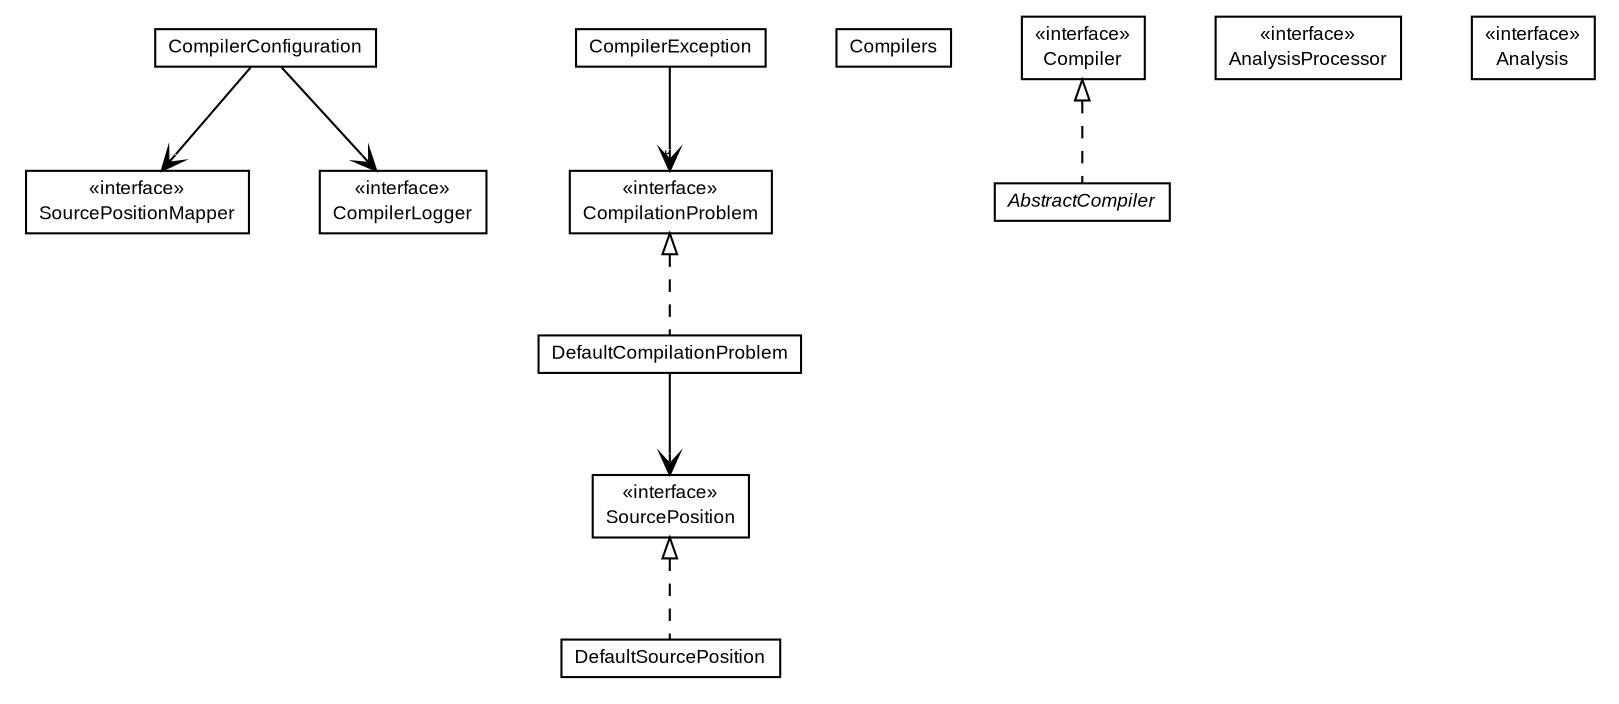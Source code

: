 #!/usr/local/bin/dot
#
# Class diagram 
# Generated by UMLGraph version R5_6-24-gf6e263 (http://www.umlgraph.org/)
#

digraph G {
	edge [fontname="arial",fontsize=10,labelfontname="arial",labelfontsize=10];
	node [fontname="arial",fontsize=10,shape=plaintext];
	nodesep=0.25;
	ranksep=0.5;
	// com.google.code.sbt.compiler.api.SourcePositionMapper
	c0 [label=<<table title="com.google.code.sbt.compiler.api.SourcePositionMapper" border="0" cellborder="1" cellspacing="0" cellpadding="2" port="p" href="./SourcePositionMapper.html">
		<tr><td><table border="0" cellspacing="0" cellpadding="1">
<tr><td align="center" balign="center"> &#171;interface&#187; </td></tr>
<tr><td align="center" balign="center"> SourcePositionMapper </td></tr>
		</table></td></tr>
		</table>>, URL="./SourcePositionMapper.html", fontname="arial", fontcolor="black", fontsize=9.0];
	// com.google.code.sbt.compiler.api.SourcePosition
	c1 [label=<<table title="com.google.code.sbt.compiler.api.SourcePosition" border="0" cellborder="1" cellspacing="0" cellpadding="2" port="p" href="./SourcePosition.html">
		<tr><td><table border="0" cellspacing="0" cellpadding="1">
<tr><td align="center" balign="center"> &#171;interface&#187; </td></tr>
<tr><td align="center" balign="center"> SourcePosition </td></tr>
		</table></td></tr>
		</table>>, URL="./SourcePosition.html", fontname="arial", fontcolor="black", fontsize=9.0];
	// com.google.code.sbt.compiler.api.DefaultSourcePosition
	c2 [label=<<table title="com.google.code.sbt.compiler.api.DefaultSourcePosition" border="0" cellborder="1" cellspacing="0" cellpadding="2" port="p" href="./DefaultSourcePosition.html">
		<tr><td><table border="0" cellspacing="0" cellpadding="1">
<tr><td align="center" balign="center"> DefaultSourcePosition </td></tr>
		</table></td></tr>
		</table>>, URL="./DefaultSourcePosition.html", fontname="arial", fontcolor="black", fontsize=9.0];
	// com.google.code.sbt.compiler.api.DefaultCompilationProblem
	c3 [label=<<table title="com.google.code.sbt.compiler.api.DefaultCompilationProblem" border="0" cellborder="1" cellspacing="0" cellpadding="2" port="p" href="./DefaultCompilationProblem.html">
		<tr><td><table border="0" cellspacing="0" cellpadding="1">
<tr><td align="center" balign="center"> DefaultCompilationProblem </td></tr>
		</table></td></tr>
		</table>>, URL="./DefaultCompilationProblem.html", fontname="arial", fontcolor="black", fontsize=9.0];
	// com.google.code.sbt.compiler.api.Compilers
	c4 [label=<<table title="com.google.code.sbt.compiler.api.Compilers" border="0" cellborder="1" cellspacing="0" cellpadding="2" port="p" href="./Compilers.html">
		<tr><td><table border="0" cellspacing="0" cellpadding="1">
<tr><td align="center" balign="center"> Compilers </td></tr>
		</table></td></tr>
		</table>>, URL="./Compilers.html", fontname="arial", fontcolor="black", fontsize=9.0];
	// com.google.code.sbt.compiler.api.CompilerLogger
	c5 [label=<<table title="com.google.code.sbt.compiler.api.CompilerLogger" border="0" cellborder="1" cellspacing="0" cellpadding="2" port="p" href="./CompilerLogger.html">
		<tr><td><table border="0" cellspacing="0" cellpadding="1">
<tr><td align="center" balign="center"> &#171;interface&#187; </td></tr>
<tr><td align="center" balign="center"> CompilerLogger </td></tr>
		</table></td></tr>
		</table>>, URL="./CompilerLogger.html", fontname="arial", fontcolor="black", fontsize=9.0];
	// com.google.code.sbt.compiler.api.CompilerException
	c6 [label=<<table title="com.google.code.sbt.compiler.api.CompilerException" border="0" cellborder="1" cellspacing="0" cellpadding="2" port="p" href="./CompilerException.html">
		<tr><td><table border="0" cellspacing="0" cellpadding="1">
<tr><td align="center" balign="center"> CompilerException </td></tr>
		</table></td></tr>
		</table>>, URL="./CompilerException.html", fontname="arial", fontcolor="black", fontsize=9.0];
	// com.google.code.sbt.compiler.api.CompilerConfiguration
	c7 [label=<<table title="com.google.code.sbt.compiler.api.CompilerConfiguration" border="0" cellborder="1" cellspacing="0" cellpadding="2" port="p" href="./CompilerConfiguration.html">
		<tr><td><table border="0" cellspacing="0" cellpadding="1">
<tr><td align="center" balign="center"> CompilerConfiguration </td></tr>
		</table></td></tr>
		</table>>, URL="./CompilerConfiguration.html", fontname="arial", fontcolor="black", fontsize=9.0];
	// com.google.code.sbt.compiler.api.Compiler
	c8 [label=<<table title="com.google.code.sbt.compiler.api.Compiler" border="0" cellborder="1" cellspacing="0" cellpadding="2" port="p" href="./Compiler.html">
		<tr><td><table border="0" cellspacing="0" cellpadding="1">
<tr><td align="center" balign="center"> &#171;interface&#187; </td></tr>
<tr><td align="center" balign="center"> Compiler </td></tr>
		</table></td></tr>
		</table>>, URL="./Compiler.html", fontname="arial", fontcolor="black", fontsize=9.0];
	// com.google.code.sbt.compiler.api.CompilationProblem
	c9 [label=<<table title="com.google.code.sbt.compiler.api.CompilationProblem" border="0" cellborder="1" cellspacing="0" cellpadding="2" port="p" href="./CompilationProblem.html">
		<tr><td><table border="0" cellspacing="0" cellpadding="1">
<tr><td align="center" balign="center"> &#171;interface&#187; </td></tr>
<tr><td align="center" balign="center"> CompilationProblem </td></tr>
		</table></td></tr>
		</table>>, URL="./CompilationProblem.html", fontname="arial", fontcolor="black", fontsize=9.0];
	// com.google.code.sbt.compiler.api.AnalysisProcessor
	c10 [label=<<table title="com.google.code.sbt.compiler.api.AnalysisProcessor" border="0" cellborder="1" cellspacing="0" cellpadding="2" port="p" href="./AnalysisProcessor.html">
		<tr><td><table border="0" cellspacing="0" cellpadding="1">
<tr><td align="center" balign="center"> &#171;interface&#187; </td></tr>
<tr><td align="center" balign="center"> AnalysisProcessor </td></tr>
		</table></td></tr>
		</table>>, URL="./AnalysisProcessor.html", fontname="arial", fontcolor="black", fontsize=9.0];
	// com.google.code.sbt.compiler.api.Analysis
	c11 [label=<<table title="com.google.code.sbt.compiler.api.Analysis" border="0" cellborder="1" cellspacing="0" cellpadding="2" port="p" href="./Analysis.html">
		<tr><td><table border="0" cellspacing="0" cellpadding="1">
<tr><td align="center" balign="center"> &#171;interface&#187; </td></tr>
<tr><td align="center" balign="center"> Analysis </td></tr>
		</table></td></tr>
		</table>>, URL="./Analysis.html", fontname="arial", fontcolor="black", fontsize=9.0];
	// com.google.code.sbt.compiler.api.AbstractCompiler
	c12 [label=<<table title="com.google.code.sbt.compiler.api.AbstractCompiler" border="0" cellborder="1" cellspacing="0" cellpadding="2" port="p" href="./AbstractCompiler.html">
		<tr><td><table border="0" cellspacing="0" cellpadding="1">
<tr><td align="center" balign="center"><font face="arial italic"> AbstractCompiler </font></td></tr>
		</table></td></tr>
		</table>>, URL="./AbstractCompiler.html", fontname="arial", fontcolor="black", fontsize=9.0];
	//com.google.code.sbt.compiler.api.DefaultSourcePosition implements com.google.code.sbt.compiler.api.SourcePosition
	c1:p -> c2:p [dir=back,arrowtail=empty,style=dashed];
	//com.google.code.sbt.compiler.api.DefaultCompilationProblem implements com.google.code.sbt.compiler.api.CompilationProblem
	c9:p -> c3:p [dir=back,arrowtail=empty,style=dashed];
	//com.google.code.sbt.compiler.api.AbstractCompiler implements com.google.code.sbt.compiler.api.Compiler
	c8:p -> c12:p [dir=back,arrowtail=empty,style=dashed];
	// com.google.code.sbt.compiler.api.DefaultCompilationProblem NAVASSOC com.google.code.sbt.compiler.api.SourcePosition
	c3:p -> c1:p [taillabel="", label="", headlabel="", fontname="arial", fontcolor="black", fontsize=10.0, color="black", arrowhead=open];
	// com.google.code.sbt.compiler.api.CompilerException NAVASSOC com.google.code.sbt.compiler.api.CompilationProblem
	c6:p -> c9:p [taillabel="", label="", headlabel="*", fontname="arial", fontcolor="black", fontsize=10.0, color="black", arrowhead=open];
	// com.google.code.sbt.compiler.api.CompilerConfiguration NAVASSOC com.google.code.sbt.compiler.api.CompilerLogger
	c7:p -> c5:p [taillabel="", label="", headlabel="", fontname="arial", fontcolor="black", fontsize=10.0, color="black", arrowhead=open];
	// com.google.code.sbt.compiler.api.CompilerConfiguration NAVASSOC com.google.code.sbt.compiler.api.SourcePositionMapper
	c7:p -> c0:p [taillabel="", label="", headlabel="", fontname="arial", fontcolor="black", fontsize=10.0, color="black", arrowhead=open];
}

